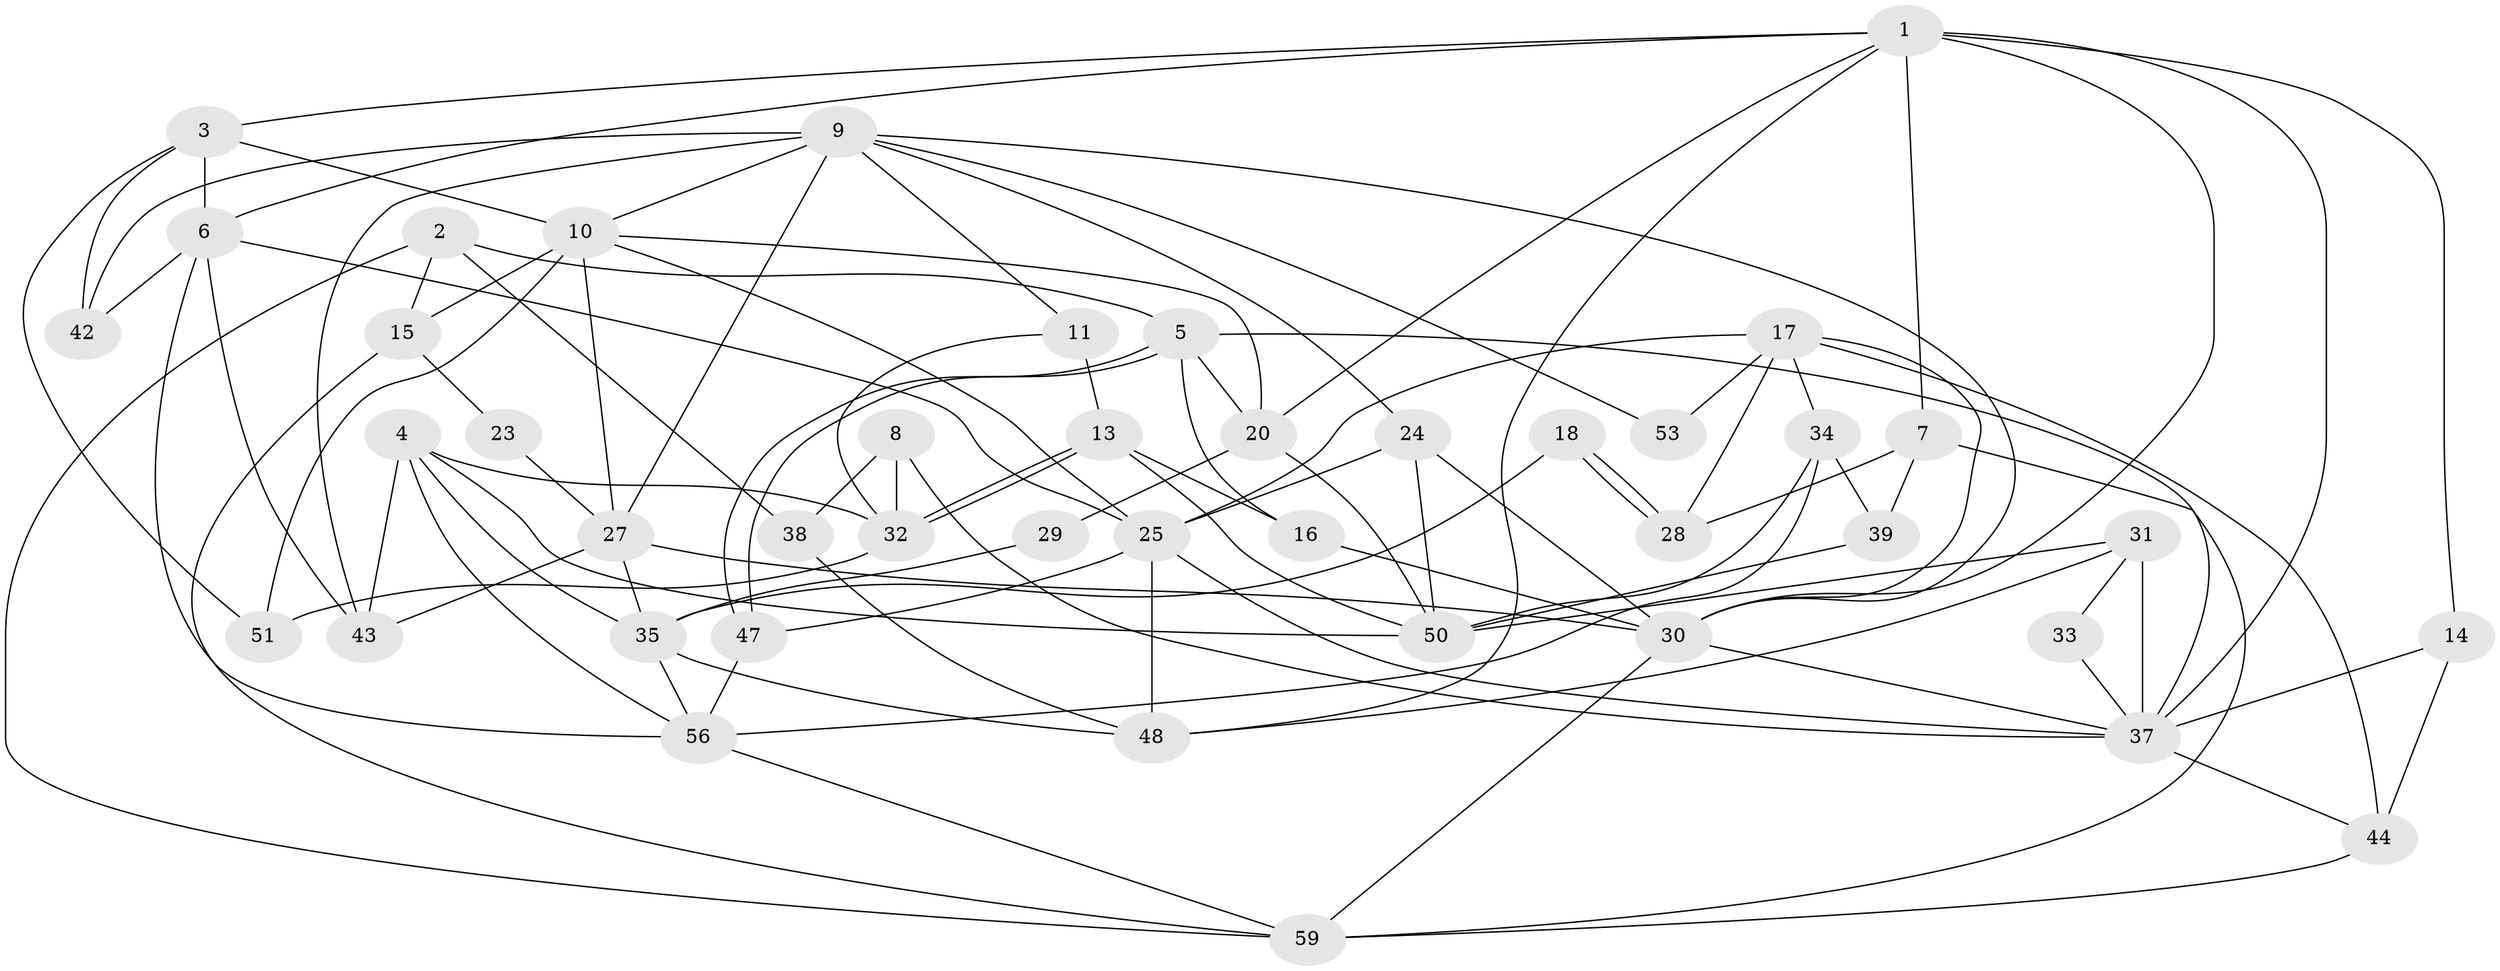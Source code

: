 // Generated by graph-tools (version 1.1) at 2025/23/03/03/25 07:23:56]
// undirected, 43 vertices, 101 edges
graph export_dot {
graph [start="1"]
  node [color=gray90,style=filled];
  1 [super="+54"];
  2 [super="+12"];
  3;
  4 [super="+46"];
  5 [super="+45"];
  6 [super="+62"];
  7 [super="+19"];
  8;
  9 [super="+21"];
  10 [super="+49"];
  11;
  13;
  14;
  15;
  16;
  17 [super="+26"];
  18;
  20 [super="+22"];
  23;
  24 [super="+36"];
  25 [super="+52"];
  27 [super="+57"];
  28;
  29;
  30 [super="+60"];
  31;
  32 [super="+41"];
  33;
  34;
  35 [super="+58"];
  37 [super="+40"];
  38;
  39;
  42;
  43;
  44;
  47;
  48 [super="+55"];
  50 [super="+61"];
  51;
  53;
  56;
  59;
  1 -- 6;
  1 -- 7;
  1 -- 14;
  1 -- 3;
  1 -- 20;
  1 -- 37;
  1 -- 30;
  1 -- 48;
  2 -- 15;
  2 -- 59;
  2 -- 38;
  2 -- 5;
  3 -- 10;
  3 -- 42;
  3 -- 6;
  3 -- 51;
  4 -- 50;
  4 -- 35;
  4 -- 32;
  4 -- 56;
  4 -- 43;
  5 -- 47;
  5 -- 47;
  5 -- 37;
  5 -- 16;
  5 -- 20;
  6 -- 42;
  6 -- 43;
  6 -- 56;
  6 -- 25;
  7 -- 59;
  7 -- 28;
  7 -- 39;
  8 -- 38;
  8 -- 37;
  8 -- 32;
  9 -- 11;
  9 -- 27;
  9 -- 53;
  9 -- 24;
  9 -- 42;
  9 -- 10;
  9 -- 43;
  9 -- 30;
  10 -- 51;
  10 -- 20;
  10 -- 27;
  10 -- 15;
  10 -- 25;
  11 -- 13;
  11 -- 32;
  13 -- 50;
  13 -- 32;
  13 -- 32;
  13 -- 16;
  14 -- 44;
  14 -- 37;
  15 -- 59;
  15 -- 23;
  16 -- 30;
  17 -- 30;
  17 -- 34;
  17 -- 53;
  17 -- 44;
  17 -- 28;
  17 -- 25;
  18 -- 28;
  18 -- 28;
  18 -- 35;
  20 -- 50;
  20 -- 29;
  23 -- 27;
  24 -- 50;
  24 -- 30 [weight=2];
  24 -- 25;
  25 -- 37 [weight=2];
  25 -- 48;
  25 -- 47;
  27 -- 35;
  27 -- 43;
  27 -- 30;
  29 -- 35;
  30 -- 59;
  30 -- 37;
  31 -- 50;
  31 -- 33;
  31 -- 37 [weight=2];
  31 -- 48;
  32 -- 51;
  33 -- 37;
  34 -- 56;
  34 -- 39;
  34 -- 50;
  35 -- 56;
  35 -- 48;
  37 -- 44;
  38 -- 48;
  39 -- 50;
  44 -- 59;
  47 -- 56;
  56 -- 59;
}
